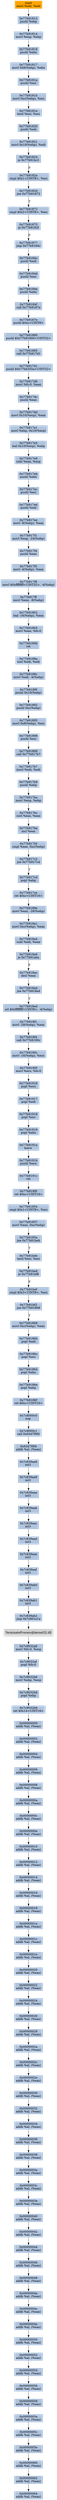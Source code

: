 digraph G {
node[shape=rectangle,style=filled,fillcolor=lightsteelblue,color=lightsteelblue]
bgcolor="transparent"
a0x77b91811movl_edi_edi[label="start\nmovl %edi, %edi",color="lightgrey",fillcolor="orange"];
a0x77b91813pushl_ebp[label="0x77b91813\npushl %ebp"];
a0x77b91814movl_esp_ebp[label="0x77b91814\nmovl %esp, %ebp"];
a0x77b91816pushl_ebx[label="0x77b91816\npushl %ebx"];
a0x77b91817movl_0x8ebp__ebx[label="0x77b91817\nmovl 0x8(%ebp), %ebx"];
a0x77b9181apushl_esi[label="0x77b9181a\npushl %esi"];
a0x77b9181bmovl_0xcebp__esi[label="0x77b9181b\nmovl 0xc(%ebp), %esi"];
a0x77b9181etestl_esi_esi[label="0x77b9181e\ntestl %esi, %esi"];
a0x77b91820pushl_edi[label="0x77b91820\npushl %edi"];
a0x77b91821movl_0x10ebp__edi[label="0x77b91821\nmovl 0x10(%ebp), %edi"];
a0x77b91824je_0x77b91bc3[label="0x77b91824\nje 0x77b91bc3"];
a0x77b9182acmpl_0x1UINT8_esi[label="0x77b9182a\ncmpl $0x1<UINT8>, %esi"];
a0x77b9182djne_0x77b91872[label="0x77b9182d\njne 0x77b91872"];
a0x77b91872cmpl_0x2UINT8_esi[label="0x77b91872\ncmpl $0x2<UINT8>, %esi"];
a0x77b91875je_0x77b9182f[label="0x77b91875\nje 0x77b9182f"];
a0x77b91877jmp_0x77b9184c[label="0x77b91877\njmp 0x77b9184c"];
a0x77b9184cpushl_edi[label="0x77b9184c\npushl %edi"];
a0x77b9184dpushl_esi[label="0x77b9184d\npushl %esi"];
a0x77b9184epushl_ebx[label="0x77b9184e\npushl %ebx"];
a0x77b9184fcall_0x77b9187e[label="0x77b9184f\ncall 0x77b9187e"];
a0x77b9187epushl_0xcUINT8[label="0x77b9187e\npushl $0xc<UINT8>"];
a0x77b91880pushl_0x77b91900UINT32[label="0x77b91880\npushl $0x77b91900<UINT32>"];
a0x77b91885call_0x77b917d1[label="0x77b91885\ncall 0x77b917d1"];
a0x77b917d1pushl_0x77bb355aUINT32[label="0x77b917d1\npushl $0x77bb355a<UINT32>"];
a0x77b917d6movl_fs_0_eax[label="0x77b917d6\nmovl %fs:0, %eax"];
a0x77b917dcpushl_eax[label="0x77b917dc\npushl %eax"];
a0x77b917ddmovl_0x10esp__eax[label="0x77b917dd\nmovl 0x10(%esp), %eax"];
a0x77b917e1movl_ebp_0x10esp_[label="0x77b917e1\nmovl %ebp, 0x10(%esp)"];
a0x77b917e5leal_0x10esp__ebp[label="0x77b917e5\nleal 0x10(%esp), %ebp"];
a0x77b917e9subl_eax_esp[label="0x77b917e9\nsubl %eax, %esp"];
a0x77b917ebpushl_ebx[label="0x77b917eb\npushl %ebx"];
a0x77b917ecpushl_esi[label="0x77b917ec\npushl %esi"];
a0x77b917edpushl_edi[label="0x77b917ed\npushl %edi"];
a0x77b917eemovl__8ebp__eax[label="0x77b917ee\nmovl -8(%ebp), %eax"];
a0x77b917f1movl_esp__24ebp_[label="0x77b917f1\nmovl %esp, -24(%ebp)"];
a0x77b917f4pushl_eax[label="0x77b917f4\npushl %eax"];
a0x77b917f5movl__4ebp__eax[label="0x77b917f5\nmovl -4(%ebp), %eax"];
a0x77b917f8movl_0xffffffffUINT32__4ebp_[label="0x77b917f8\nmovl $0xffffffff<UINT32>, -4(%ebp)"];
a0x77b917ffmovl_eax__8ebp_[label="0x77b917ff\nmovl %eax, -8(%ebp)"];
a0x77b91802leal__16ebp__eax[label="0x77b91802\nleal -16(%ebp), %eax"];
a0x77b91805movl_eax_fs_0[label="0x77b91805\nmovl %eax, %fs:0"];
a0x77b9180bret[label="0x77b9180b\nret"];
a0x77b9188axorl_edi_edi[label="0x77b9188a\nxorl %edi, %edi"];
a0x77b9188cmovl_edi__4ebp_[label="0x77b9188c\nmovl %edi, -4(%ebp)"];
a0x77b9188fpushl_0x10ebp_[label="0x77b9188f\npushl 0x10(%ebp)"];
a0x77b91892pushl_0xcebp_[label="0x77b91892\npushl 0xc(%ebp)"];
a0x77b91895movl_0x8ebp__esi[label="0x77b91895\nmovl 0x8(%ebp), %esi"];
a0x77b91898pushl_esi[label="0x77b91898\npushl %esi"];
a0x77b91899call_0x77b917b7[label="0x77b91899\ncall 0x77b917b7"];
a0x77b917b7movl_edi_edi[label="0x77b917b7\nmovl %edi, %edi"];
a0x77b917b9pushl_ebp[label="0x77b917b9\npushl %ebp"];
a0x77b917bamovl_esp_ebp[label="0x77b917ba\nmovl %esp, %ebp"];
a0x77b917bcxorl_eax_eax[label="0x77b917bc\nxorl %eax, %eax"];
a0x77b917beincl_eax[label="0x77b917be\nincl %eax"];
a0x77b917bfcmpl_eax_0xcebp_[label="0x77b917bf\ncmpl %eax, 0xc(%ebp)"];
a0x77b917c2jne_0x77b917cd[label="0x77b917c2\njne 0x77b917cd"];
a0x77b917cdpopl_ebp[label="0x77b917cd\npopl %ebp"];
a0x77b917ceret_0xcUINT16[label="0x77b917ce\nret $0xc<UINT16>"];
a0x77b9189emovl_eax__28ebp_[label="0x77b9189e\nmovl %eax, -28(%ebp)"];
a0x77b918a1movl_0xcebp__eax[label="0x77b918a1\nmovl 0xc(%ebp), %eax"];
a0x77b918a4subl_edi_eax[label="0x77b918a4\nsubl %edi, %eax"];
a0x77b918a6je_0x77b91aba[label="0x77b918a6\nje 0x77b91aba"];
a0x77b918acdecl_eax[label="0x77b918ac\ndecl %eax"];
a0x77b918adjne_0x77b918ed[label="0x77b918ad\njne 0x77b918ed"];
a0x77b918edorl_0xffffffffUINT8__4ebp_[label="0x77b918ed\norl $0xffffffff<UINT8>, -4(%ebp)"];
a0x77b918f1movl__28ebp__eax[label="0x77b918f1\nmovl -28(%ebp), %eax"];
a0x77b918f4call_0x77b9190c[label="0x77b918f4\ncall 0x77b9190c"];
a0x77b9190cmovl__16ebp__ecx[label="0x77b9190c\nmovl -16(%ebp), %ecx"];
a0x77b9190fmovl_ecx_fs_0[label="0x77b9190f\nmovl %ecx, %fs:0"];
a0x77b91916popl_ecx[label="0x77b91916\npopl %ecx"];
a0x77b91917popl_edi[label="0x77b91917\npopl %edi"];
a0x77b91918popl_esi[label="0x77b91918\npopl %esi"];
a0x77b91919popl_ebx[label="0x77b91919\npopl %ebx"];
a0x77b9191aleave_[label="0x77b9191a\nleave "];
a0x77b9191bpushl_ecx[label="0x77b9191b\npushl %ecx"];
a0x77b9191cret[label="0x77b9191c\nret"];
a0x77b918f9ret_0xcUINT16[label="0x77b918f9\nret $0xc<UINT16>"];
a0x77b91854cmpl_0x1UINT8_esi[label="0x77b91854\ncmpl $0x1<UINT8>, %esi"];
a0x77b91857movl_eax_0xcebp_[label="0x77b91857\nmovl %eax, 0xc(%ebp)"];
a0x77b9185ajne_0x77b91beb[label="0x77b9185a\njne 0x77b91beb"];
a0x77b91bebtestl_esi_esi[label="0x77b91beb\ntestl %esi, %esi"];
a0x77b91bedje_0x77b91bf8[label="0x77b91bed\nje 0x77b91bf8"];
a0x77b91befcmpl_0x3UINT8_esi[label="0x77b91bef\ncmpl $0x3<UINT8>, %esi"];
a0x77b91bf2jne_0x77b91868[label="0x77b91bf2\njne 0x77b91868"];
a0x77b91868movl_0xcebp__eax[label="0x77b91868\nmovl 0xc(%ebp), %eax"];
a0x77b9186bpopl_edi[label="0x77b9186b\npopl %edi"];
a0x77b9186cpopl_esi[label="0x77b9186c\npopl %esi"];
a0x77b9186dpopl_ebx[label="0x77b9186d\npopl %ebx"];
a0x77b9186epopl_ebp[label="0x77b9186e\npopl %ebp"];
a0x77b9186fret_0xcUINT16[label="0x77b9186f\nret $0xc<UINT16>"];
a0x7c8000c0nop_[label="0x7c8000c0\nnop "];
a0x7c8000c1call_0x63d7f9f4[label="0x7c8000c1\ncall 0x63d7f9f4"];
a0x63d7f9f4addb_al_eax_[label="0x63d7f9f4\naddb %al, (%eax)"];
a0x7c839aa8int3_[label="0x7c839aa8\nint3 "];
a0x7c839aa9int3_[label="0x7c839aa9\nint3 "];
a0x7c839aaaint3_[label="0x7c839aaa\nint3 "];
a0x7c839aabint3_[label="0x7c839aab\nint3 "];
a0x7c839aacint3_[label="0x7c839aac\nint3 "];
a0x7c839aadint3_[label="0x7c839aad\nint3 "];
a0x7c839aaeint3_[label="0x7c839aae\nint3 "];
a0x7c839aafint3_[label="0x7c839aaf\nint3 "];
a0x7c839ab0int3_[label="0x7c839ab0\nint3 "];
a0x7c839ab1int3_[label="0x7c839ab1\nint3 "];
a0x7c839ab2jmp_0x7c801e1a[label="0x7c839ab2\njmp 0x7c801e1a"];
TerminateProcess_kernel32_dll[label="TerminateProcess@kernel32.dll",color="lightgrey",fillcolor="lightgrey"];
a0x7c9032a8movl_fs_0_esp[label="0x7c9032a8\nmovl %fs:0, %esp"];
a0x7c9032afpopl_fs_0[label="0x7c9032af\npopl %fs:0"];
a0x7c9032b6movl_ebp_esp[label="0x7c9032b6\nmovl %ebp, %esp"];
a0x7c9032b8popl_ebp[label="0x7c9032b8\npopl %ebp"];
a0x7c9032b9ret_0x14UINT16[label="0x7c9032b9\nret $0x14<UINT16>"];
a0x00000000addb_al_eax_[label="0x00000000\naddb %al, (%eax)"];
a0x00000002addb_al_eax_[label="0x00000002\naddb %al, (%eax)"];
a0x00000004addb_al_eax_[label="0x00000004\naddb %al, (%eax)"];
a0x00000006addb_al_eax_[label="0x00000006\naddb %al, (%eax)"];
a0x00000008addb_al_eax_[label="0x00000008\naddb %al, (%eax)"];
a0x0000000aaddb_al_eax_[label="0x0000000a\naddb %al, (%eax)"];
a0x0000000caddb_al_eax_[label="0x0000000c\naddb %al, (%eax)"];
a0x0000000eaddb_al_eax_[label="0x0000000e\naddb %al, (%eax)"];
a0x00000010addb_al_eax_[label="0x00000010\naddb %al, (%eax)"];
a0x00000012addb_al_eax_[label="0x00000012\naddb %al, (%eax)"];
a0x00000014addb_al_eax_[label="0x00000014\naddb %al, (%eax)"];
a0x00000016addb_al_eax_[label="0x00000016\naddb %al, (%eax)"];
a0x00000018addb_al_eax_[label="0x00000018\naddb %al, (%eax)"];
a0x0000001aaddb_al_eax_[label="0x0000001a\naddb %al, (%eax)"];
a0x0000001caddb_al_eax_[label="0x0000001c\naddb %al, (%eax)"];
a0x0000001eaddb_al_eax_[label="0x0000001e\naddb %al, (%eax)"];
a0x00000020addb_al_eax_[label="0x00000020\naddb %al, (%eax)"];
a0x00000022addb_al_eax_[label="0x00000022\naddb %al, (%eax)"];
a0x00000024addb_al_eax_[label="0x00000024\naddb %al, (%eax)"];
a0x00000026addb_al_eax_[label="0x00000026\naddb %al, (%eax)"];
a0x00000028addb_al_eax_[label="0x00000028\naddb %al, (%eax)"];
a0x0000002aaddb_al_eax_[label="0x0000002a\naddb %al, (%eax)"];
a0x0000002caddb_al_eax_[label="0x0000002c\naddb %al, (%eax)"];
a0x0000002eaddb_al_eax_[label="0x0000002e\naddb %al, (%eax)"];
a0x00000030addb_al_eax_[label="0x00000030\naddb %al, (%eax)"];
a0x00000032addb_al_eax_[label="0x00000032\naddb %al, (%eax)"];
a0x00000034addb_al_eax_[label="0x00000034\naddb %al, (%eax)"];
a0x00000036addb_al_eax_[label="0x00000036\naddb %al, (%eax)"];
a0x00000038addb_al_eax_[label="0x00000038\naddb %al, (%eax)"];
a0x0000003aaddb_al_eax_[label="0x0000003a\naddb %al, (%eax)"];
a0x0000003caddb_al_eax_[label="0x0000003c\naddb %al, (%eax)"];
a0x0000003eaddb_al_eax_[label="0x0000003e\naddb %al, (%eax)"];
a0x00000040addb_al_eax_[label="0x00000040\naddb %al, (%eax)"];
a0x00000042addb_al_eax_[label="0x00000042\naddb %al, (%eax)"];
a0x00000044addb_al_eax_[label="0x00000044\naddb %al, (%eax)"];
a0x00000046addb_al_eax_[label="0x00000046\naddb %al, (%eax)"];
a0x00000048addb_al_eax_[label="0x00000048\naddb %al, (%eax)"];
a0x0000004aaddb_al_eax_[label="0x0000004a\naddb %al, (%eax)"];
a0x0000004caddb_al_eax_[label="0x0000004c\naddb %al, (%eax)"];
a0x0000004eaddb_al_eax_[label="0x0000004e\naddb %al, (%eax)"];
a0x00000050addb_al_eax_[label="0x00000050\naddb %al, (%eax)"];
a0x00000052addb_al_eax_[label="0x00000052\naddb %al, (%eax)"];
a0x00000054addb_al_eax_[label="0x00000054\naddb %al, (%eax)"];
a0x00000056addb_al_eax_[label="0x00000056\naddb %al, (%eax)"];
a0x00000058addb_al_eax_[label="0x00000058\naddb %al, (%eax)"];
a0x0000005aaddb_al_eax_[label="0x0000005a\naddb %al, (%eax)"];
a0x0000005caddb_al_eax_[label="0x0000005c\naddb %al, (%eax)"];
a0x0000005eaddb_al_eax_[label="0x0000005e\naddb %al, (%eax)"];
a0x00000060addb_al_eax_[label="0x00000060\naddb %al, (%eax)"];
a0x00000062addb_al_eax_[label="0x00000062\naddb %al, (%eax)"];
a0x00000064addb_al_eax_[label="0x00000064\naddb %al, (%eax)"];
a0x77b91811movl_edi_edi -> a0x77b91813pushl_ebp [color="#000000"];
a0x77b91813pushl_ebp -> a0x77b91814movl_esp_ebp [color="#000000"];
a0x77b91814movl_esp_ebp -> a0x77b91816pushl_ebx [color="#000000"];
a0x77b91816pushl_ebx -> a0x77b91817movl_0x8ebp__ebx [color="#000000"];
a0x77b91817movl_0x8ebp__ebx -> a0x77b9181apushl_esi [color="#000000"];
a0x77b9181apushl_esi -> a0x77b9181bmovl_0xcebp__esi [color="#000000"];
a0x77b9181bmovl_0xcebp__esi -> a0x77b9181etestl_esi_esi [color="#000000"];
a0x77b9181etestl_esi_esi -> a0x77b91820pushl_edi [color="#000000"];
a0x77b91820pushl_edi -> a0x77b91821movl_0x10ebp__edi [color="#000000"];
a0x77b91821movl_0x10ebp__edi -> a0x77b91824je_0x77b91bc3 [color="#000000"];
a0x77b91824je_0x77b91bc3 -> a0x77b9182acmpl_0x1UINT8_esi [color="#000000",label="F"];
a0x77b9182acmpl_0x1UINT8_esi -> a0x77b9182djne_0x77b91872 [color="#000000"];
a0x77b9182djne_0x77b91872 -> a0x77b91872cmpl_0x2UINT8_esi [color="#000000",label="T"];
a0x77b91872cmpl_0x2UINT8_esi -> a0x77b91875je_0x77b9182f [color="#000000"];
a0x77b91875je_0x77b9182f -> a0x77b91877jmp_0x77b9184c [color="#000000",label="F"];
a0x77b91877jmp_0x77b9184c -> a0x77b9184cpushl_edi [color="#000000"];
a0x77b9184cpushl_edi -> a0x77b9184dpushl_esi [color="#000000"];
a0x77b9184dpushl_esi -> a0x77b9184epushl_ebx [color="#000000"];
a0x77b9184epushl_ebx -> a0x77b9184fcall_0x77b9187e [color="#000000"];
a0x77b9184fcall_0x77b9187e -> a0x77b9187epushl_0xcUINT8 [color="#000000"];
a0x77b9187epushl_0xcUINT8 -> a0x77b91880pushl_0x77b91900UINT32 [color="#000000"];
a0x77b91880pushl_0x77b91900UINT32 -> a0x77b91885call_0x77b917d1 [color="#000000"];
a0x77b91885call_0x77b917d1 -> a0x77b917d1pushl_0x77bb355aUINT32 [color="#000000"];
a0x77b917d1pushl_0x77bb355aUINT32 -> a0x77b917d6movl_fs_0_eax [color="#000000"];
a0x77b917d6movl_fs_0_eax -> a0x77b917dcpushl_eax [color="#000000"];
a0x77b917dcpushl_eax -> a0x77b917ddmovl_0x10esp__eax [color="#000000"];
a0x77b917ddmovl_0x10esp__eax -> a0x77b917e1movl_ebp_0x10esp_ [color="#000000"];
a0x77b917e1movl_ebp_0x10esp_ -> a0x77b917e5leal_0x10esp__ebp [color="#000000"];
a0x77b917e5leal_0x10esp__ebp -> a0x77b917e9subl_eax_esp [color="#000000"];
a0x77b917e9subl_eax_esp -> a0x77b917ebpushl_ebx [color="#000000"];
a0x77b917ebpushl_ebx -> a0x77b917ecpushl_esi [color="#000000"];
a0x77b917ecpushl_esi -> a0x77b917edpushl_edi [color="#000000"];
a0x77b917edpushl_edi -> a0x77b917eemovl__8ebp__eax [color="#000000"];
a0x77b917eemovl__8ebp__eax -> a0x77b917f1movl_esp__24ebp_ [color="#000000"];
a0x77b917f1movl_esp__24ebp_ -> a0x77b917f4pushl_eax [color="#000000"];
a0x77b917f4pushl_eax -> a0x77b917f5movl__4ebp__eax [color="#000000"];
a0x77b917f5movl__4ebp__eax -> a0x77b917f8movl_0xffffffffUINT32__4ebp_ [color="#000000"];
a0x77b917f8movl_0xffffffffUINT32__4ebp_ -> a0x77b917ffmovl_eax__8ebp_ [color="#000000"];
a0x77b917ffmovl_eax__8ebp_ -> a0x77b91802leal__16ebp__eax [color="#000000"];
a0x77b91802leal__16ebp__eax -> a0x77b91805movl_eax_fs_0 [color="#000000"];
a0x77b91805movl_eax_fs_0 -> a0x77b9180bret [color="#000000"];
a0x77b9180bret -> a0x77b9188axorl_edi_edi [color="#000000"];
a0x77b9188axorl_edi_edi -> a0x77b9188cmovl_edi__4ebp_ [color="#000000"];
a0x77b9188cmovl_edi__4ebp_ -> a0x77b9188fpushl_0x10ebp_ [color="#000000"];
a0x77b9188fpushl_0x10ebp_ -> a0x77b91892pushl_0xcebp_ [color="#000000"];
a0x77b91892pushl_0xcebp_ -> a0x77b91895movl_0x8ebp__esi [color="#000000"];
a0x77b91895movl_0x8ebp__esi -> a0x77b91898pushl_esi [color="#000000"];
a0x77b91898pushl_esi -> a0x77b91899call_0x77b917b7 [color="#000000"];
a0x77b91899call_0x77b917b7 -> a0x77b917b7movl_edi_edi [color="#000000"];
a0x77b917b7movl_edi_edi -> a0x77b917b9pushl_ebp [color="#000000"];
a0x77b917b9pushl_ebp -> a0x77b917bamovl_esp_ebp [color="#000000"];
a0x77b917bamovl_esp_ebp -> a0x77b917bcxorl_eax_eax [color="#000000"];
a0x77b917bcxorl_eax_eax -> a0x77b917beincl_eax [color="#000000"];
a0x77b917beincl_eax -> a0x77b917bfcmpl_eax_0xcebp_ [color="#000000"];
a0x77b917bfcmpl_eax_0xcebp_ -> a0x77b917c2jne_0x77b917cd [color="#000000"];
a0x77b917c2jne_0x77b917cd -> a0x77b917cdpopl_ebp [color="#000000",label="T"];
a0x77b917cdpopl_ebp -> a0x77b917ceret_0xcUINT16 [color="#000000"];
a0x77b917ceret_0xcUINT16 -> a0x77b9189emovl_eax__28ebp_ [color="#000000"];
a0x77b9189emovl_eax__28ebp_ -> a0x77b918a1movl_0xcebp__eax [color="#000000"];
a0x77b918a1movl_0xcebp__eax -> a0x77b918a4subl_edi_eax [color="#000000"];
a0x77b918a4subl_edi_eax -> a0x77b918a6je_0x77b91aba [color="#000000"];
a0x77b918a6je_0x77b91aba -> a0x77b918acdecl_eax [color="#000000",label="F"];
a0x77b918acdecl_eax -> a0x77b918adjne_0x77b918ed [color="#000000"];
a0x77b918adjne_0x77b918ed -> a0x77b918edorl_0xffffffffUINT8__4ebp_ [color="#000000",label="T"];
a0x77b918edorl_0xffffffffUINT8__4ebp_ -> a0x77b918f1movl__28ebp__eax [color="#000000"];
a0x77b918f1movl__28ebp__eax -> a0x77b918f4call_0x77b9190c [color="#000000"];
a0x77b918f4call_0x77b9190c -> a0x77b9190cmovl__16ebp__ecx [color="#000000"];
a0x77b9190cmovl__16ebp__ecx -> a0x77b9190fmovl_ecx_fs_0 [color="#000000"];
a0x77b9190fmovl_ecx_fs_0 -> a0x77b91916popl_ecx [color="#000000"];
a0x77b91916popl_ecx -> a0x77b91917popl_edi [color="#000000"];
a0x77b91917popl_edi -> a0x77b91918popl_esi [color="#000000"];
a0x77b91918popl_esi -> a0x77b91919popl_ebx [color="#000000"];
a0x77b91919popl_ebx -> a0x77b9191aleave_ [color="#000000"];
a0x77b9191aleave_ -> a0x77b9191bpushl_ecx [color="#000000"];
a0x77b9191bpushl_ecx -> a0x77b9191cret [color="#000000"];
a0x77b9191cret -> a0x77b918f9ret_0xcUINT16 [color="#000000"];
a0x77b918f9ret_0xcUINT16 -> a0x77b91854cmpl_0x1UINT8_esi [color="#000000"];
a0x77b91854cmpl_0x1UINT8_esi -> a0x77b91857movl_eax_0xcebp_ [color="#000000"];
a0x77b91857movl_eax_0xcebp_ -> a0x77b9185ajne_0x77b91beb [color="#000000"];
a0x77b9185ajne_0x77b91beb -> a0x77b91bebtestl_esi_esi [color="#000000",label="T"];
a0x77b91bebtestl_esi_esi -> a0x77b91bedje_0x77b91bf8 [color="#000000"];
a0x77b91bedje_0x77b91bf8 -> a0x77b91befcmpl_0x3UINT8_esi [color="#000000",label="F"];
a0x77b91befcmpl_0x3UINT8_esi -> a0x77b91bf2jne_0x77b91868 [color="#000000"];
a0x77b91bf2jne_0x77b91868 -> a0x77b91868movl_0xcebp__eax [color="#000000",label="T"];
a0x77b91868movl_0xcebp__eax -> a0x77b9186bpopl_edi [color="#000000"];
a0x77b9186bpopl_edi -> a0x77b9186cpopl_esi [color="#000000"];
a0x77b9186cpopl_esi -> a0x77b9186dpopl_ebx [color="#000000"];
a0x77b9186dpopl_ebx -> a0x77b9186epopl_ebp [color="#000000"];
a0x77b9186epopl_ebp -> a0x77b9186fret_0xcUINT16 [color="#000000"];
a0x77b9186fret_0xcUINT16 -> a0x7c8000c0nop_ [color="#000000"];
a0x7c8000c0nop_ -> a0x7c8000c1call_0x63d7f9f4 [color="#000000"];
a0x7c8000c1call_0x63d7f9f4 -> a0x63d7f9f4addb_al_eax_ [color="#000000"];
a0x63d7f9f4addb_al_eax_ -> a0x7c839aa8int3_ [color="#000000"];
a0x7c839aa8int3_ -> a0x7c839aa9int3_ [color="#000000"];
a0x7c839aa9int3_ -> a0x7c839aaaint3_ [color="#000000"];
a0x7c839aaaint3_ -> a0x7c839aabint3_ [color="#000000"];
a0x7c839aabint3_ -> a0x7c839aacint3_ [color="#000000"];
a0x7c839aacint3_ -> a0x7c839aadint3_ [color="#000000"];
a0x7c839aadint3_ -> a0x7c839aaeint3_ [color="#000000"];
a0x7c839aaeint3_ -> a0x7c839aafint3_ [color="#000000"];
a0x7c839aafint3_ -> a0x7c839ab0int3_ [color="#000000"];
a0x7c839ab0int3_ -> a0x7c839ab1int3_ [color="#000000"];
a0x7c839ab1int3_ -> a0x7c839ab2jmp_0x7c801e1a [color="#000000"];
a0x7c839ab2jmp_0x7c801e1a -> TerminateProcess_kernel32_dll [color="#000000"];
TerminateProcess_kernel32_dll -> a0x7c9032a8movl_fs_0_esp [color="#000000"];
a0x7c9032a8movl_fs_0_esp -> a0x7c9032afpopl_fs_0 [color="#000000"];
a0x7c9032afpopl_fs_0 -> a0x7c9032b6movl_ebp_esp [color="#000000"];
a0x7c9032b6movl_ebp_esp -> a0x7c9032b8popl_ebp [color="#000000"];
a0x7c9032b8popl_ebp -> a0x7c9032b9ret_0x14UINT16 [color="#000000"];
a0x7c9032b9ret_0x14UINT16 -> a0x00000000addb_al_eax_ [color="#000000"];
a0x00000000addb_al_eax_ -> a0x00000002addb_al_eax_ [color="#000000"];
a0x00000002addb_al_eax_ -> a0x00000004addb_al_eax_ [color="#000000"];
a0x00000004addb_al_eax_ -> a0x00000006addb_al_eax_ [color="#000000"];
a0x00000006addb_al_eax_ -> a0x00000008addb_al_eax_ [color="#000000"];
a0x00000008addb_al_eax_ -> a0x0000000aaddb_al_eax_ [color="#000000"];
a0x0000000aaddb_al_eax_ -> a0x0000000caddb_al_eax_ [color="#000000"];
a0x0000000caddb_al_eax_ -> a0x0000000eaddb_al_eax_ [color="#000000"];
a0x0000000eaddb_al_eax_ -> a0x00000010addb_al_eax_ [color="#000000"];
a0x00000010addb_al_eax_ -> a0x00000012addb_al_eax_ [color="#000000"];
a0x00000012addb_al_eax_ -> a0x00000014addb_al_eax_ [color="#000000"];
a0x00000014addb_al_eax_ -> a0x00000016addb_al_eax_ [color="#000000"];
a0x00000016addb_al_eax_ -> a0x00000018addb_al_eax_ [color="#000000"];
a0x00000018addb_al_eax_ -> a0x0000001aaddb_al_eax_ [color="#000000"];
a0x0000001aaddb_al_eax_ -> a0x0000001caddb_al_eax_ [color="#000000"];
a0x0000001caddb_al_eax_ -> a0x0000001eaddb_al_eax_ [color="#000000"];
a0x0000001eaddb_al_eax_ -> a0x00000020addb_al_eax_ [color="#000000"];
a0x00000020addb_al_eax_ -> a0x00000022addb_al_eax_ [color="#000000"];
a0x00000022addb_al_eax_ -> a0x00000024addb_al_eax_ [color="#000000"];
a0x00000024addb_al_eax_ -> a0x00000026addb_al_eax_ [color="#000000"];
a0x00000026addb_al_eax_ -> a0x00000028addb_al_eax_ [color="#000000"];
a0x00000028addb_al_eax_ -> a0x0000002aaddb_al_eax_ [color="#000000"];
a0x0000002aaddb_al_eax_ -> a0x0000002caddb_al_eax_ [color="#000000"];
a0x0000002caddb_al_eax_ -> a0x0000002eaddb_al_eax_ [color="#000000"];
a0x0000002eaddb_al_eax_ -> a0x00000030addb_al_eax_ [color="#000000"];
a0x00000030addb_al_eax_ -> a0x00000032addb_al_eax_ [color="#000000"];
a0x00000032addb_al_eax_ -> a0x00000034addb_al_eax_ [color="#000000"];
a0x00000034addb_al_eax_ -> a0x00000036addb_al_eax_ [color="#000000"];
a0x00000036addb_al_eax_ -> a0x00000038addb_al_eax_ [color="#000000"];
a0x00000038addb_al_eax_ -> a0x0000003aaddb_al_eax_ [color="#000000"];
a0x0000003aaddb_al_eax_ -> a0x0000003caddb_al_eax_ [color="#000000"];
a0x0000003caddb_al_eax_ -> a0x0000003eaddb_al_eax_ [color="#000000"];
a0x0000003eaddb_al_eax_ -> a0x00000040addb_al_eax_ [color="#000000"];
a0x00000040addb_al_eax_ -> a0x00000042addb_al_eax_ [color="#000000"];
a0x00000042addb_al_eax_ -> a0x00000044addb_al_eax_ [color="#000000"];
a0x00000044addb_al_eax_ -> a0x00000046addb_al_eax_ [color="#000000"];
a0x00000046addb_al_eax_ -> a0x00000048addb_al_eax_ [color="#000000"];
a0x00000048addb_al_eax_ -> a0x0000004aaddb_al_eax_ [color="#000000"];
a0x0000004aaddb_al_eax_ -> a0x0000004caddb_al_eax_ [color="#000000"];
a0x0000004caddb_al_eax_ -> a0x0000004eaddb_al_eax_ [color="#000000"];
a0x0000004eaddb_al_eax_ -> a0x00000050addb_al_eax_ [color="#000000"];
a0x00000050addb_al_eax_ -> a0x00000052addb_al_eax_ [color="#000000"];
a0x00000052addb_al_eax_ -> a0x00000054addb_al_eax_ [color="#000000"];
a0x00000054addb_al_eax_ -> a0x00000056addb_al_eax_ [color="#000000"];
a0x00000056addb_al_eax_ -> a0x00000058addb_al_eax_ [color="#000000"];
a0x00000058addb_al_eax_ -> a0x0000005aaddb_al_eax_ [color="#000000"];
a0x0000005aaddb_al_eax_ -> a0x0000005caddb_al_eax_ [color="#000000"];
a0x0000005caddb_al_eax_ -> a0x0000005eaddb_al_eax_ [color="#000000"];
a0x0000005eaddb_al_eax_ -> a0x00000060addb_al_eax_ [color="#000000"];
a0x00000060addb_al_eax_ -> a0x00000062addb_al_eax_ [color="#000000"];
a0x00000062addb_al_eax_ -> a0x00000064addb_al_eax_ [color="#000000"];
}
